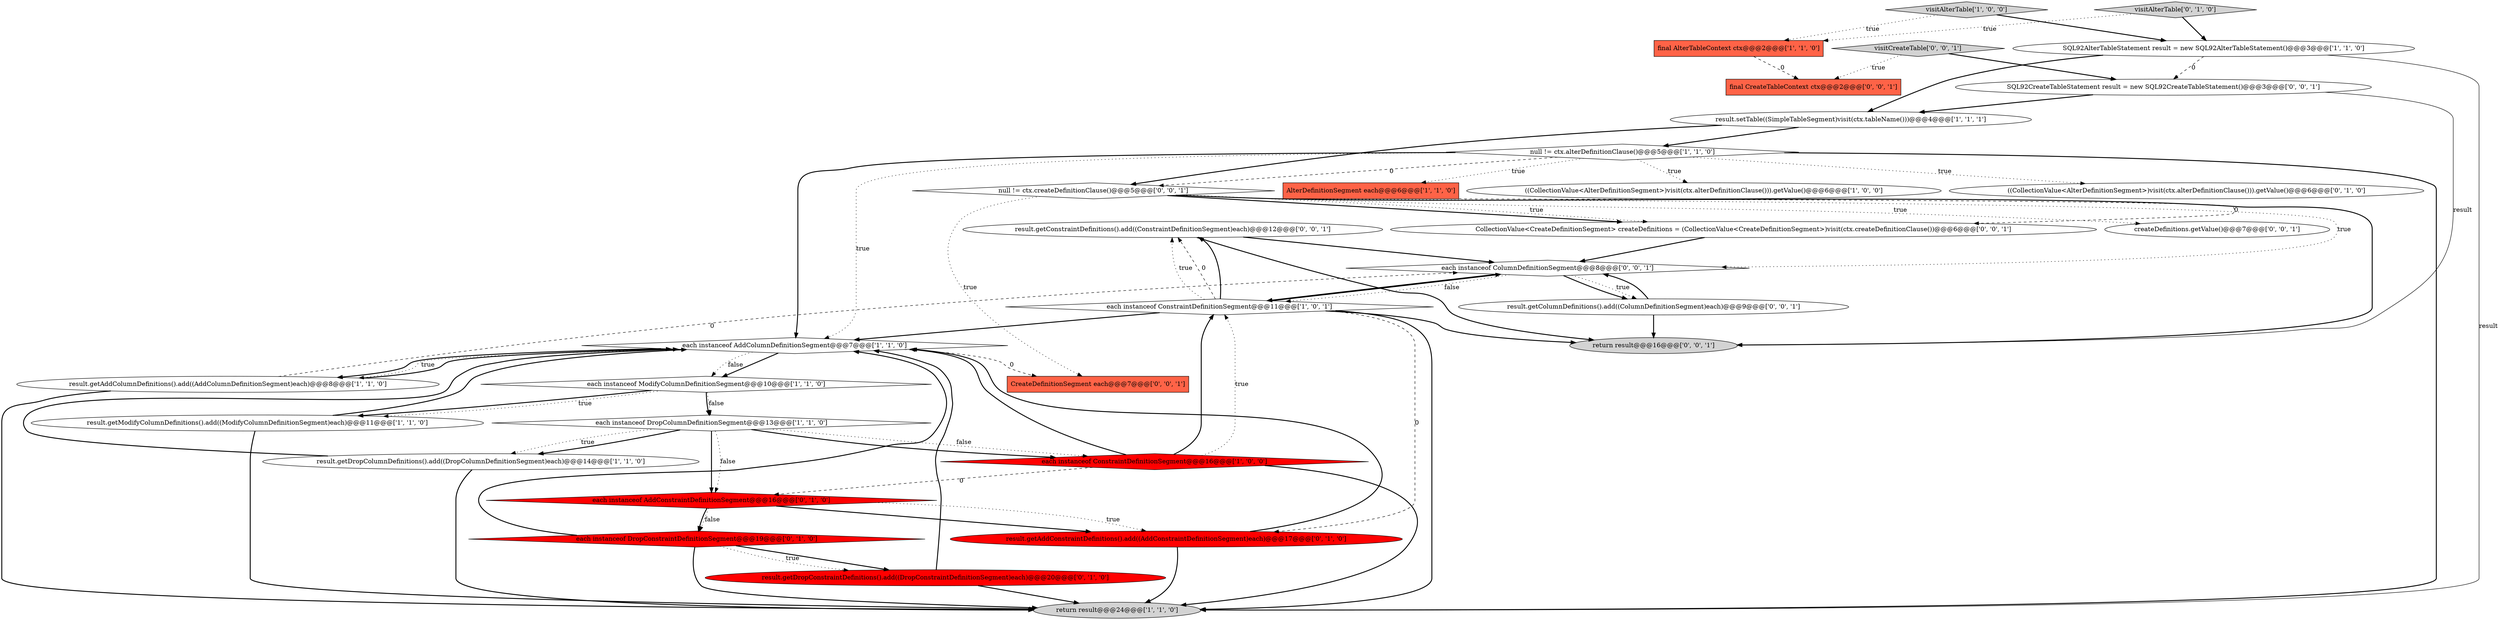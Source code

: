 digraph {
26 [style = filled, label = "return result@@@16@@@['0', '0', '1']", fillcolor = lightgray, shape = ellipse image = "AAA0AAABBB3BBB"];
16 [style = filled, label = "each instanceof DropConstraintDefinitionSegment@@@19@@@['0', '1', '0']", fillcolor = red, shape = diamond image = "AAA1AAABBB2BBB"];
19 [style = filled, label = "result.getDropConstraintDefinitions().add((DropConstraintDefinitionSegment)each)@@@20@@@['0', '1', '0']", fillcolor = red, shape = ellipse image = "AAA1AAABBB2BBB"];
30 [style = filled, label = "result.getConstraintDefinitions().add((ConstraintDefinitionSegment)each)@@@12@@@['0', '0', '1']", fillcolor = white, shape = ellipse image = "AAA0AAABBB3BBB"];
5 [style = filled, label = "AlterDefinitionSegment each@@@6@@@['1', '1', '0']", fillcolor = tomato, shape = box image = "AAA0AAABBB1BBB"];
17 [style = filled, label = "result.getAddConstraintDefinitions().add((AddConstraintDefinitionSegment)each)@@@17@@@['0', '1', '0']", fillcolor = red, shape = ellipse image = "AAA1AAABBB2BBB"];
10 [style = filled, label = "return result@@@24@@@['1', '1', '0']", fillcolor = lightgray, shape = ellipse image = "AAA0AAABBB1BBB"];
32 [style = filled, label = "CreateDefinitionSegment each@@@7@@@['0', '0', '1']", fillcolor = tomato, shape = box image = "AAA0AAABBB3BBB"];
14 [style = filled, label = "visitAlterTable['1', '0', '0']", fillcolor = lightgray, shape = diamond image = "AAA0AAABBB1BBB"];
27 [style = filled, label = "null != ctx.createDefinitionClause()@@@5@@@['0', '0', '1']", fillcolor = white, shape = diamond image = "AAA0AAABBB3BBB"];
20 [style = filled, label = "visitAlterTable['0', '1', '0']", fillcolor = lightgray, shape = diamond image = "AAA0AAABBB2BBB"];
9 [style = filled, label = "result.setTable((SimpleTableSegment)visit(ctx.tableName()))@@@4@@@['1', '1', '1']", fillcolor = white, shape = ellipse image = "AAA0AAABBB1BBB"];
7 [style = filled, label = "result.getDropColumnDefinitions().add((DropColumnDefinitionSegment)each)@@@14@@@['1', '1', '0']", fillcolor = white, shape = ellipse image = "AAA0AAABBB1BBB"];
25 [style = filled, label = "visitCreateTable['0', '0', '1']", fillcolor = lightgray, shape = diamond image = "AAA0AAABBB3BBB"];
12 [style = filled, label = "SQL92AlterTableStatement result = new SQL92AlterTableStatement()@@@3@@@['1', '1', '0']", fillcolor = white, shape = ellipse image = "AAA0AAABBB1BBB"];
0 [style = filled, label = "((CollectionValue<AlterDefinitionSegment>)visit(ctx.alterDefinitionClause())).getValue()@@@6@@@['1', '0', '0']", fillcolor = white, shape = ellipse image = "AAA0AAABBB1BBB"];
31 [style = filled, label = "CollectionValue<CreateDefinitionSegment> createDefinitions = (CollectionValue<CreateDefinitionSegment>)visit(ctx.createDefinitionClause())@@@6@@@['0', '0', '1']", fillcolor = white, shape = ellipse image = "AAA0AAABBB3BBB"];
2 [style = filled, label = "final AlterTableContext ctx@@@2@@@['1', '1', '0']", fillcolor = tomato, shape = box image = "AAA0AAABBB1BBB"];
15 [style = filled, label = "each instanceof AddColumnDefinitionSegment@@@7@@@['1', '1', '0']", fillcolor = white, shape = diamond image = "AAA0AAABBB1BBB"];
1 [style = filled, label = "result.getModifyColumnDefinitions().add((ModifyColumnDefinitionSegment)each)@@@11@@@['1', '1', '0']", fillcolor = white, shape = ellipse image = "AAA0AAABBB1BBB"];
23 [style = filled, label = "final CreateTableContext ctx@@@2@@@['0', '0', '1']", fillcolor = tomato, shape = box image = "AAA0AAABBB3BBB"];
28 [style = filled, label = "result.getColumnDefinitions().add((ColumnDefinitionSegment)each)@@@9@@@['0', '0', '1']", fillcolor = white, shape = ellipse image = "AAA0AAABBB3BBB"];
22 [style = filled, label = "SQL92CreateTableStatement result = new SQL92CreateTableStatement()@@@3@@@['0', '0', '1']", fillcolor = white, shape = ellipse image = "AAA0AAABBB3BBB"];
11 [style = filled, label = "result.getAddColumnDefinitions().add((AddColumnDefinitionSegment)each)@@@8@@@['1', '1', '0']", fillcolor = white, shape = ellipse image = "AAA0AAABBB1BBB"];
4 [style = filled, label = "each instanceof ConstraintDefinitionSegment@@@16@@@['1', '0', '0']", fillcolor = red, shape = diamond image = "AAA1AAABBB1BBB"];
18 [style = filled, label = "((CollectionValue<AlterDefinitionSegment>)visit(ctx.alterDefinitionClause())).getValue()@@@6@@@['0', '1', '0']", fillcolor = white, shape = ellipse image = "AAA0AAABBB2BBB"];
29 [style = filled, label = "createDefinitions.getValue()@@@7@@@['0', '0', '1']", fillcolor = white, shape = ellipse image = "AAA0AAABBB3BBB"];
8 [style = filled, label = "each instanceof ConstraintDefinitionSegment@@@11@@@['1', '0', '1']", fillcolor = white, shape = diamond image = "AAA0AAABBB1BBB"];
13 [style = filled, label = "each instanceof ModifyColumnDefinitionSegment@@@10@@@['1', '1', '0']", fillcolor = white, shape = diamond image = "AAA0AAABBB1BBB"];
6 [style = filled, label = "null != ctx.alterDefinitionClause()@@@5@@@['1', '1', '0']", fillcolor = white, shape = diamond image = "AAA0AAABBB1BBB"];
24 [style = filled, label = "each instanceof ColumnDefinitionSegment@@@8@@@['0', '0', '1']", fillcolor = white, shape = diamond image = "AAA0AAABBB3BBB"];
3 [style = filled, label = "each instanceof DropColumnDefinitionSegment@@@13@@@['1', '1', '0']", fillcolor = white, shape = diamond image = "AAA0AAABBB1BBB"];
21 [style = filled, label = "each instanceof AddConstraintDefinitionSegment@@@16@@@['0', '1', '0']", fillcolor = red, shape = diamond image = "AAA1AAABBB2BBB"];
2->23 [style = dashed, label="0"];
4->10 [style = bold, label=""];
17->10 [style = bold, label=""];
8->10 [style = bold, label=""];
16->15 [style = bold, label=""];
24->28 [style = bold, label=""];
8->30 [style = bold, label=""];
15->13 [style = bold, label=""];
30->24 [style = bold, label=""];
3->7 [style = dotted, label="true"];
14->2 [style = dotted, label="true"];
8->15 [style = bold, label=""];
21->16 [style = dotted, label="false"];
27->32 [style = dotted, label="true"];
25->22 [style = bold, label=""];
7->10 [style = bold, label=""];
16->10 [style = bold, label=""];
3->4 [style = dotted, label="false"];
8->30 [style = dotted, label="true"];
1->15 [style = bold, label=""];
31->24 [style = bold, label=""];
22->9 [style = bold, label=""];
4->15 [style = bold, label=""];
30->26 [style = bold, label=""];
4->8 [style = dotted, label="true"];
27->31 [style = bold, label=""];
15->32 [style = dashed, label="0"];
19->10 [style = bold, label=""];
28->26 [style = bold, label=""];
8->26 [style = bold, label=""];
21->17 [style = dotted, label="true"];
27->24 [style = dotted, label="true"];
16->19 [style = bold, label=""];
12->9 [style = bold, label=""];
24->28 [style = dotted, label="true"];
4->21 [style = dashed, label="0"];
3->4 [style = bold, label=""];
12->10 [style = solid, label="result"];
13->1 [style = bold, label=""];
11->15 [style = bold, label=""];
6->15 [style = bold, label=""];
9->6 [style = bold, label=""];
9->27 [style = bold, label=""];
13->1 [style = dotted, label="true"];
6->18 [style = dotted, label="true"];
15->11 [style = bold, label=""];
13->3 [style = bold, label=""];
3->7 [style = bold, label=""];
27->29 [style = dotted, label="true"];
6->27 [style = dashed, label="0"];
11->10 [style = bold, label=""];
22->26 [style = solid, label="result"];
27->31 [style = dotted, label="true"];
6->10 [style = bold, label=""];
14->12 [style = bold, label=""];
11->24 [style = dashed, label="0"];
20->12 [style = bold, label=""];
12->22 [style = dashed, label="0"];
17->15 [style = bold, label=""];
15->11 [style = dotted, label="true"];
5->31 [style = dashed, label="0"];
21->16 [style = bold, label=""];
28->24 [style = bold, label=""];
8->17 [style = dashed, label="0"];
7->15 [style = bold, label=""];
4->8 [style = bold, label=""];
3->21 [style = bold, label=""];
15->13 [style = dotted, label="false"];
13->3 [style = dotted, label="false"];
20->2 [style = dotted, label="true"];
8->30 [style = dashed, label="0"];
6->0 [style = dotted, label="true"];
6->15 [style = dotted, label="true"];
24->8 [style = bold, label=""];
19->15 [style = bold, label=""];
3->21 [style = dotted, label="false"];
25->23 [style = dotted, label="true"];
1->10 [style = bold, label=""];
21->17 [style = bold, label=""];
16->19 [style = dotted, label="true"];
24->8 [style = dotted, label="false"];
6->5 [style = dotted, label="true"];
27->26 [style = bold, label=""];
8->24 [style = bold, label=""];
}
